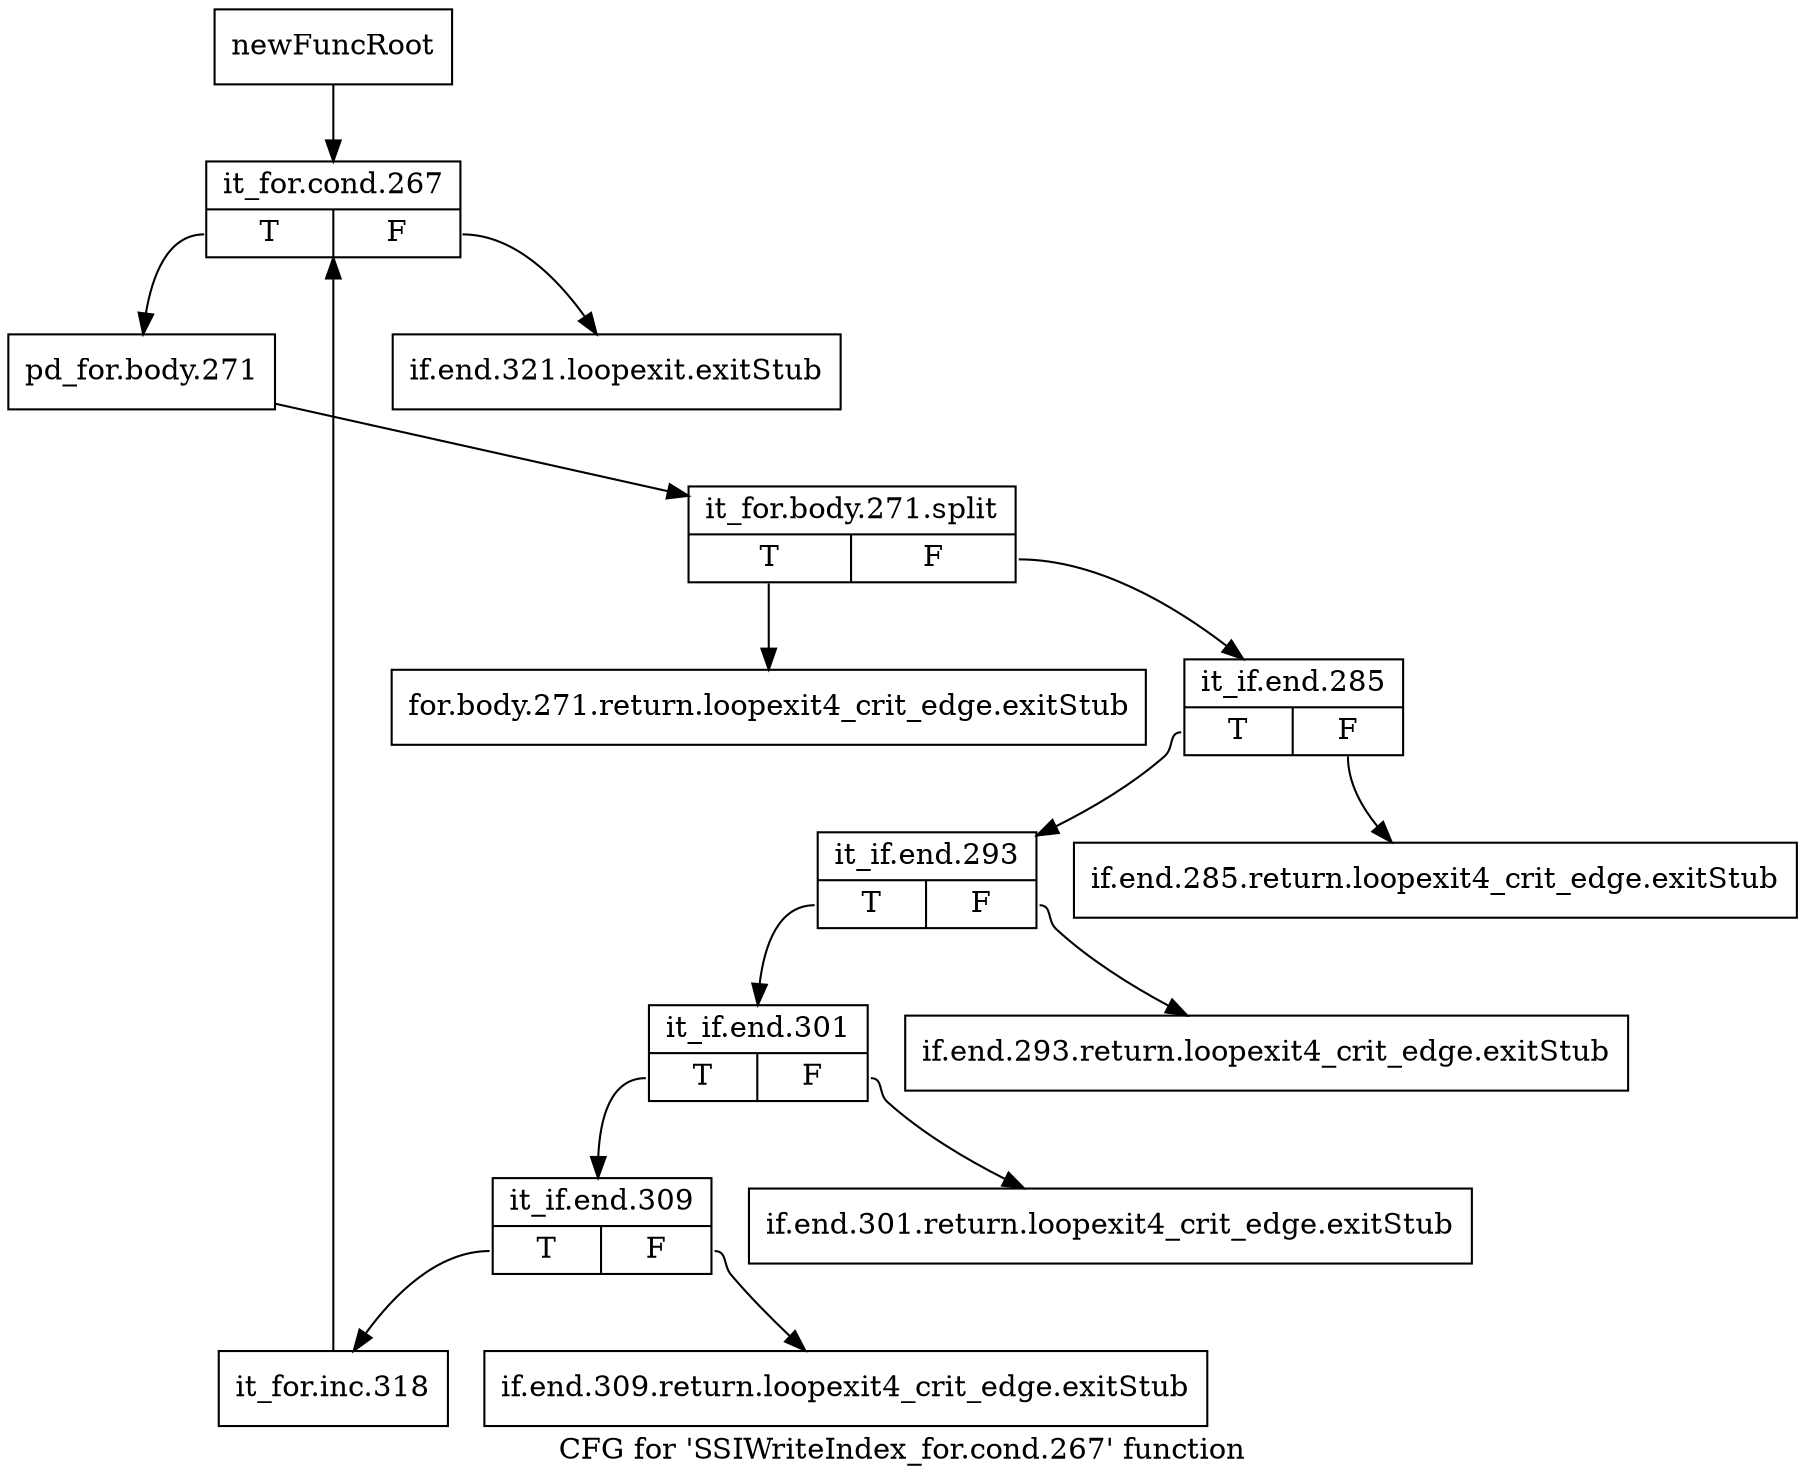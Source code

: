 digraph "CFG for 'SSIWriteIndex_for.cond.267' function" {
	label="CFG for 'SSIWriteIndex_for.cond.267' function";

	Node0x34aa3d0 [shape=record,label="{newFuncRoot}"];
	Node0x34aa3d0 -> Node0x34aaee0;
	Node0x34aa420 [shape=record,label="{if.end.321.loopexit.exitStub}"];
	Node0x34aa470 [shape=record,label="{for.body.271.return.loopexit4_crit_edge.exitStub}"];
	Node0x34aa4c0 [shape=record,label="{if.end.285.return.loopexit4_crit_edge.exitStub}"];
	Node0x34aa510 [shape=record,label="{if.end.293.return.loopexit4_crit_edge.exitStub}"];
	Node0x34aa560 [shape=record,label="{if.end.301.return.loopexit4_crit_edge.exitStub}"];
	Node0x34aa5b0 [shape=record,label="{if.end.309.return.loopexit4_crit_edge.exitStub}"];
	Node0x34aaee0 [shape=record,label="{it_for.cond.267|{<s0>T|<s1>F}}"];
	Node0x34aaee0:s0 -> Node0x34aaf30;
	Node0x34aaee0:s1 -> Node0x34aa420;
	Node0x34aaf30 [shape=record,label="{pd_for.body.271}"];
	Node0x34aaf30 -> Node0x39a9140;
	Node0x39a9140 [shape=record,label="{it_for.body.271.split|{<s0>T|<s1>F}}"];
	Node0x39a9140:s0 -> Node0x34aa470;
	Node0x39a9140:s1 -> Node0x34aaf80;
	Node0x34aaf80 [shape=record,label="{it_if.end.285|{<s0>T|<s1>F}}"];
	Node0x34aaf80:s0 -> Node0x34aafd0;
	Node0x34aaf80:s1 -> Node0x34aa4c0;
	Node0x34aafd0 [shape=record,label="{it_if.end.293|{<s0>T|<s1>F}}"];
	Node0x34aafd0:s0 -> Node0x34ab020;
	Node0x34aafd0:s1 -> Node0x34aa510;
	Node0x34ab020 [shape=record,label="{it_if.end.301|{<s0>T|<s1>F}}"];
	Node0x34ab020:s0 -> Node0x34ab070;
	Node0x34ab020:s1 -> Node0x34aa560;
	Node0x34ab070 [shape=record,label="{it_if.end.309|{<s0>T|<s1>F}}"];
	Node0x34ab070:s0 -> Node0x34ab0c0;
	Node0x34ab070:s1 -> Node0x34aa5b0;
	Node0x34ab0c0 [shape=record,label="{it_for.inc.318}"];
	Node0x34ab0c0 -> Node0x34aaee0;
}
